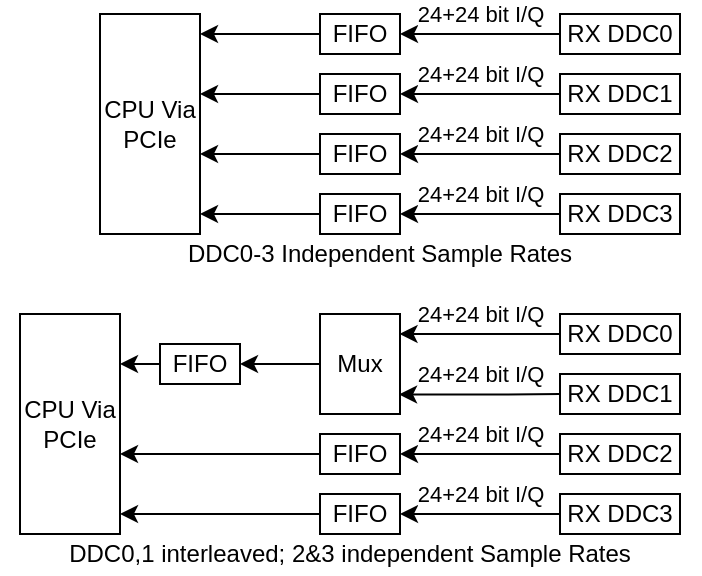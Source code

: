 <mxfile version="13.7.9" type="device"><diagram id="d9RJ3zuOx7hpEQ-BRZkv" name="Page-1"><mxGraphModel dx="704" dy="404" grid="1" gridSize="10" guides="1" tooltips="1" connect="1" arrows="1" fold="1" page="1" pageScale="1" pageWidth="400" pageHeight="300" math="0" shadow="0"><root><mxCell id="0"/><mxCell id="1" parent="0"/><mxCell id="n3EX9Hrofj5LTtTLwOls-9" value="24+24 bit I/Q" style="edgeStyle=orthogonalEdgeStyle;rounded=0;orthogonalLoop=1;jettySize=auto;html=1;exitX=1;exitY=0.5;exitDx=0;exitDy=0;entryX=0;entryY=0.5;entryDx=0;entryDy=0;endArrow=none;endFill=0;startArrow=classic;startFill=1;" parent="1" source="n3EX9Hrofj5LTtTLwOls-10" target="n3EX9Hrofj5LTtTLwOls-11" edge="1"><mxGeometry y="10" relative="1" as="geometry"><mxPoint as="offset"/></mxGeometry></mxCell><mxCell id="n3EX9Hrofj5LTtTLwOls-30" style="edgeStyle=orthogonalEdgeStyle;rounded=0;orthogonalLoop=1;jettySize=auto;html=1;exitX=0;exitY=0.5;exitDx=0;exitDy=0;entryX=1;entryY=0.5;entryDx=0;entryDy=0;startArrow=none;startFill=0;endArrow=classic;endFill=1;" parent="1" source="n3EX9Hrofj5LTtTLwOls-10" edge="1"><mxGeometry relative="1" as="geometry"><mxPoint x="100" y="20" as="targetPoint"/></mxGeometry></mxCell><mxCell id="n3EX9Hrofj5LTtTLwOls-10" value="FIFO" style="rounded=0;whiteSpace=wrap;html=1;" parent="1" vertex="1"><mxGeometry x="160" y="10" width="40" height="20" as="geometry"/></mxCell><mxCell id="n3EX9Hrofj5LTtTLwOls-11" value="RX DDC0" style="rounded=0;whiteSpace=wrap;html=1;" parent="1" vertex="1"><mxGeometry x="280" y="10" width="60" height="20" as="geometry"/></mxCell><mxCell id="n3EX9Hrofj5LTtTLwOls-12" value="24+24 bit I/Q" style="edgeStyle=orthogonalEdgeStyle;rounded=0;orthogonalLoop=1;jettySize=auto;html=1;exitX=1;exitY=0.5;exitDx=0;exitDy=0;entryX=0;entryY=0.5;entryDx=0;entryDy=0;endArrow=none;endFill=0;startArrow=classic;startFill=1;" parent="1" source="n3EX9Hrofj5LTtTLwOls-13" target="n3EX9Hrofj5LTtTLwOls-14" edge="1"><mxGeometry y="10" relative="1" as="geometry"><mxPoint as="offset"/></mxGeometry></mxCell><mxCell id="n3EX9Hrofj5LTtTLwOls-31" style="edgeStyle=orthogonalEdgeStyle;rounded=0;orthogonalLoop=1;jettySize=auto;html=1;exitX=0;exitY=0.5;exitDx=0;exitDy=0;startArrow=none;startFill=0;endArrow=classic;endFill=1;" parent="1" source="n3EX9Hrofj5LTtTLwOls-13" edge="1"><mxGeometry relative="1" as="geometry"><mxPoint x="100" y="50" as="targetPoint"/></mxGeometry></mxCell><mxCell id="n3EX9Hrofj5LTtTLwOls-13" value="FIFO" style="rounded=0;whiteSpace=wrap;html=1;" parent="1" vertex="1"><mxGeometry x="160" y="40" width="40" height="20" as="geometry"/></mxCell><mxCell id="n3EX9Hrofj5LTtTLwOls-14" value="RX DDC1" style="rounded=0;whiteSpace=wrap;html=1;" parent="1" vertex="1"><mxGeometry x="280" y="40" width="60" height="20" as="geometry"/></mxCell><mxCell id="n3EX9Hrofj5LTtTLwOls-15" value="24+24 bit I/Q" style="edgeStyle=orthogonalEdgeStyle;rounded=0;orthogonalLoop=1;jettySize=auto;html=1;exitX=1;exitY=0.5;exitDx=0;exitDy=0;entryX=0;entryY=0.5;entryDx=0;entryDy=0;endArrow=none;endFill=0;startArrow=classic;startFill=1;" parent="1" source="n3EX9Hrofj5LTtTLwOls-16" target="n3EX9Hrofj5LTtTLwOls-17" edge="1"><mxGeometry y="10" relative="1" as="geometry"><mxPoint as="offset"/></mxGeometry></mxCell><mxCell id="n3EX9Hrofj5LTtTLwOls-32" style="edgeStyle=orthogonalEdgeStyle;rounded=0;orthogonalLoop=1;jettySize=auto;html=1;exitX=0;exitY=0.5;exitDx=0;exitDy=0;startArrow=none;startFill=0;endArrow=classic;endFill=1;" parent="1" source="n3EX9Hrofj5LTtTLwOls-16" edge="1"><mxGeometry relative="1" as="geometry"><mxPoint x="100" y="80" as="targetPoint"/></mxGeometry></mxCell><mxCell id="n3EX9Hrofj5LTtTLwOls-16" value="FIFO" style="rounded=0;whiteSpace=wrap;html=1;" parent="1" vertex="1"><mxGeometry x="160" y="70" width="40" height="20" as="geometry"/></mxCell><mxCell id="n3EX9Hrofj5LTtTLwOls-17" value="RX DDC2" style="rounded=0;whiteSpace=wrap;html=1;" parent="1" vertex="1"><mxGeometry x="280" y="70" width="60" height="20" as="geometry"/></mxCell><mxCell id="n3EX9Hrofj5LTtTLwOls-18" value="24+24 bit I/Q" style="edgeStyle=orthogonalEdgeStyle;rounded=0;orthogonalLoop=1;jettySize=auto;html=1;exitX=1;exitY=0.5;exitDx=0;exitDy=0;entryX=0;entryY=0.5;entryDx=0;entryDy=0;endArrow=none;endFill=0;startArrow=classic;startFill=1;" parent="1" source="n3EX9Hrofj5LTtTLwOls-19" target="n3EX9Hrofj5LTtTLwOls-20" edge="1"><mxGeometry y="10" relative="1" as="geometry"><mxPoint as="offset"/></mxGeometry></mxCell><mxCell id="n3EX9Hrofj5LTtTLwOls-33" style="edgeStyle=orthogonalEdgeStyle;rounded=0;orthogonalLoop=1;jettySize=auto;html=1;exitX=0;exitY=0.5;exitDx=0;exitDy=0;startArrow=none;startFill=0;endArrow=classic;endFill=1;" parent="1" source="n3EX9Hrofj5LTtTLwOls-19" edge="1"><mxGeometry relative="1" as="geometry"><mxPoint x="100" y="110" as="targetPoint"/></mxGeometry></mxCell><mxCell id="n3EX9Hrofj5LTtTLwOls-19" value="FIFO" style="rounded=0;whiteSpace=wrap;html=1;" parent="1" vertex="1"><mxGeometry x="160" y="100" width="40" height="20" as="geometry"/></mxCell><mxCell id="n3EX9Hrofj5LTtTLwOls-20" value="RX DDC3" style="rounded=0;whiteSpace=wrap;html=1;" parent="1" vertex="1"><mxGeometry x="280" y="100" width="60" height="20" as="geometry"/></mxCell><mxCell id="21q2_v3oXlGm8E35-MPY-4" value="DDC0-3 Independent Sample Rates" style="text;html=1;strokeColor=none;fillColor=none;align=center;verticalAlign=middle;whiteSpace=wrap;rounded=0;" parent="1" vertex="1"><mxGeometry x="90" y="120" width="200" height="20" as="geometry"/></mxCell><mxCell id="21q2_v3oXlGm8E35-MPY-5" value="CPU Via PCIe" style="rounded=0;whiteSpace=wrap;html=1;" parent="1" vertex="1"><mxGeometry x="50" y="10" width="50" height="110" as="geometry"/></mxCell><mxCell id="21q2_v3oXlGm8E35-MPY-6" value="24+24 bit I/Q" style="edgeStyle=orthogonalEdgeStyle;rounded=0;orthogonalLoop=1;jettySize=auto;html=1;entryX=0;entryY=0.5;entryDx=0;entryDy=0;endArrow=none;endFill=0;startArrow=classic;startFill=1;exitX=0.994;exitY=0.2;exitDx=0;exitDy=0;exitPerimeter=0;" parent="1" source="21q2_v3oXlGm8E35-MPY-26" target="21q2_v3oXlGm8E35-MPY-9" edge="1"><mxGeometry y="10" relative="1" as="geometry"><mxPoint as="offset"/><mxPoint x="201" y="170" as="sourcePoint"/></mxGeometry></mxCell><mxCell id="21q2_v3oXlGm8E35-MPY-9" value="RX DDC0" style="rounded=0;whiteSpace=wrap;html=1;" parent="1" vertex="1"><mxGeometry x="280" y="160" width="60" height="20" as="geometry"/></mxCell><mxCell id="21q2_v3oXlGm8E35-MPY-10" value="24+24 bit I/Q" style="edgeStyle=orthogonalEdgeStyle;rounded=0;orthogonalLoop=1;jettySize=auto;html=1;entryX=0;entryY=0.5;entryDx=0;entryDy=0;endArrow=none;endFill=0;startArrow=classic;startFill=1;exitX=0.988;exitY=0.805;exitDx=0;exitDy=0;exitPerimeter=0;" parent="1" source="21q2_v3oXlGm8E35-MPY-26" target="21q2_v3oXlGm8E35-MPY-13" edge="1"><mxGeometry x="0.01" y="10" relative="1" as="geometry"><mxPoint as="offset"/><mxPoint x="210" y="200" as="sourcePoint"/></mxGeometry></mxCell><mxCell id="21q2_v3oXlGm8E35-MPY-11" style="edgeStyle=orthogonalEdgeStyle;rounded=0;orthogonalLoop=1;jettySize=auto;html=1;exitX=0;exitY=0.5;exitDx=0;exitDy=0;startArrow=none;startFill=0;endArrow=classic;endFill=1;" parent="1" source="21q2_v3oXlGm8E35-MPY-12" edge="1"><mxGeometry relative="1" as="geometry"><mxPoint x="60" y="185" as="targetPoint"/></mxGeometry></mxCell><mxCell id="21q2_v3oXlGm8E35-MPY-12" value="FIFO" style="rounded=0;whiteSpace=wrap;html=1;" parent="1" vertex="1"><mxGeometry x="80" y="175" width="40" height="20" as="geometry"/></mxCell><mxCell id="21q2_v3oXlGm8E35-MPY-13" value="RX DDC1" style="rounded=0;whiteSpace=wrap;html=1;" parent="1" vertex="1"><mxGeometry x="280" y="190" width="60" height="20" as="geometry"/></mxCell><mxCell id="21q2_v3oXlGm8E35-MPY-14" value="24+24 bit I/Q" style="edgeStyle=orthogonalEdgeStyle;rounded=0;orthogonalLoop=1;jettySize=auto;html=1;exitX=1;exitY=0.5;exitDx=0;exitDy=0;entryX=0;entryY=0.5;entryDx=0;entryDy=0;endArrow=none;endFill=0;startArrow=classic;startFill=1;" parent="1" source="21q2_v3oXlGm8E35-MPY-16" target="21q2_v3oXlGm8E35-MPY-17" edge="1"><mxGeometry y="10" relative="1" as="geometry"><mxPoint as="offset"/></mxGeometry></mxCell><mxCell id="21q2_v3oXlGm8E35-MPY-15" style="edgeStyle=orthogonalEdgeStyle;rounded=0;orthogonalLoop=1;jettySize=auto;html=1;exitX=0;exitY=0.5;exitDx=0;exitDy=0;startArrow=none;startFill=0;endArrow=classic;endFill=1;" parent="1" source="21q2_v3oXlGm8E35-MPY-16" edge="1"><mxGeometry relative="1" as="geometry"><mxPoint x="60" y="230" as="targetPoint"/></mxGeometry></mxCell><mxCell id="21q2_v3oXlGm8E35-MPY-16" value="FIFO" style="rounded=0;whiteSpace=wrap;html=1;" parent="1" vertex="1"><mxGeometry x="160" y="220" width="40" height="20" as="geometry"/></mxCell><mxCell id="21q2_v3oXlGm8E35-MPY-17" value="RX DDC2" style="rounded=0;whiteSpace=wrap;html=1;" parent="1" vertex="1"><mxGeometry x="280" y="220" width="60" height="20" as="geometry"/></mxCell><mxCell id="21q2_v3oXlGm8E35-MPY-18" value="24+24 bit I/Q" style="edgeStyle=orthogonalEdgeStyle;rounded=0;orthogonalLoop=1;jettySize=auto;html=1;exitX=1;exitY=0.5;exitDx=0;exitDy=0;entryX=0;entryY=0.5;entryDx=0;entryDy=0;endArrow=none;endFill=0;startArrow=classic;startFill=1;" parent="1" source="21q2_v3oXlGm8E35-MPY-20" target="21q2_v3oXlGm8E35-MPY-21" edge="1"><mxGeometry y="10" relative="1" as="geometry"><mxPoint as="offset"/></mxGeometry></mxCell><mxCell id="21q2_v3oXlGm8E35-MPY-19" style="edgeStyle=orthogonalEdgeStyle;rounded=0;orthogonalLoop=1;jettySize=auto;html=1;exitX=0;exitY=0.5;exitDx=0;exitDy=0;startArrow=none;startFill=0;endArrow=classic;endFill=1;" parent="1" source="21q2_v3oXlGm8E35-MPY-20" edge="1"><mxGeometry relative="1" as="geometry"><mxPoint x="60" y="260" as="targetPoint"/></mxGeometry></mxCell><mxCell id="21q2_v3oXlGm8E35-MPY-20" value="FIFO" style="rounded=0;whiteSpace=wrap;html=1;" parent="1" vertex="1"><mxGeometry x="160" y="250" width="40" height="20" as="geometry"/></mxCell><mxCell id="21q2_v3oXlGm8E35-MPY-21" value="RX DDC3" style="rounded=0;whiteSpace=wrap;html=1;" parent="1" vertex="1"><mxGeometry x="280" y="250" width="60" height="20" as="geometry"/></mxCell><mxCell id="21q2_v3oXlGm8E35-MPY-22" value="DDC0,1 interleaved; 2&amp;amp;3 independent Sample Rates" style="text;html=1;strokeColor=none;fillColor=none;align=center;verticalAlign=middle;whiteSpace=wrap;rounded=0;" parent="1" vertex="1"><mxGeometry y="270" width="350" height="20" as="geometry"/></mxCell><mxCell id="21q2_v3oXlGm8E35-MPY-23" value="CPU Via PCIe" style="rounded=0;whiteSpace=wrap;html=1;" parent="1" vertex="1"><mxGeometry x="10" y="160" width="50" height="110" as="geometry"/></mxCell><mxCell id="zlmlN0UJUJv9WiqBZ8kg-1" style="edgeStyle=orthogonalEdgeStyle;rounded=0;orthogonalLoop=1;jettySize=auto;html=1;exitX=0;exitY=0.5;exitDx=0;exitDy=0;entryX=1;entryY=0.5;entryDx=0;entryDy=0;" parent="1" source="21q2_v3oXlGm8E35-MPY-26" target="21q2_v3oXlGm8E35-MPY-12" edge="1"><mxGeometry relative="1" as="geometry"/></mxCell><mxCell id="21q2_v3oXlGm8E35-MPY-26" value="Mux" style="rounded=0;whiteSpace=wrap;html=1;" parent="1" vertex="1"><mxGeometry x="160" y="160" width="40" height="50" as="geometry"/></mxCell></root></mxGraphModel></diagram></mxfile>